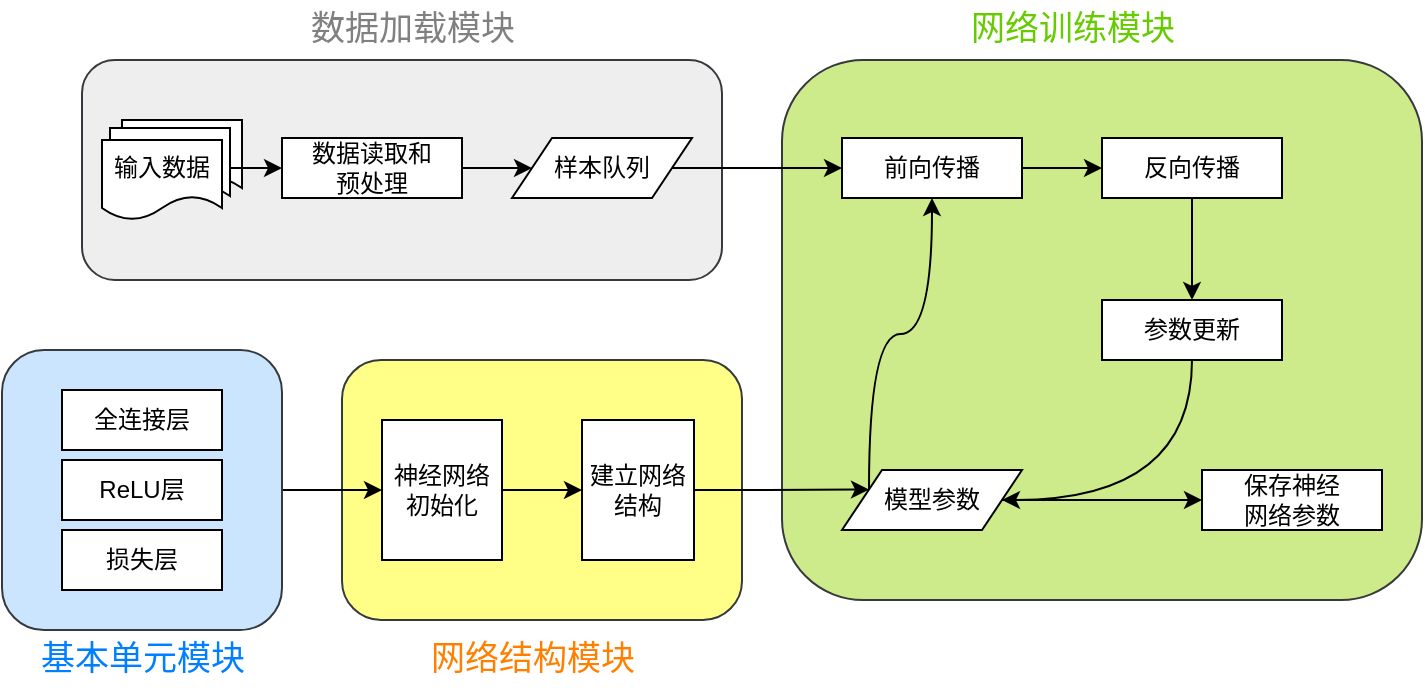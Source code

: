 <mxfile version="21.6.5" type="device">
  <diagram name="第 1 页" id="EWq5TfIjQu_j6JIJa3Xx">
    <mxGraphModel dx="987" dy="623" grid="1" gridSize="10" guides="1" tooltips="1" connect="1" arrows="1" fold="1" page="1" pageScale="1" pageWidth="827" pageHeight="1169" math="0" shadow="0">
      <root>
        <mxCell id="0" />
        <mxCell id="1" parent="0" />
        <mxCell id="myJ_62o-NnOc_a9njzD1-36" value="" style="rounded=1;whiteSpace=wrap;html=1;fillColor=#cdeb8b;strokeColor=#36393d;" vertex="1" parent="1">
          <mxGeometry x="490" y="150" width="320" height="270" as="geometry" />
        </mxCell>
        <mxCell id="myJ_62o-NnOc_a9njzD1-16" value="" style="rounded=1;whiteSpace=wrap;html=1;fillColor=#eeeeee;strokeColor=#36393d;" vertex="1" parent="1">
          <mxGeometry x="140" y="150" width="320" height="110" as="geometry" />
        </mxCell>
        <mxCell id="myJ_62o-NnOc_a9njzD1-12" value="" style="shape=document;whiteSpace=wrap;html=1;boundedLbl=1;" vertex="1" parent="1">
          <mxGeometry x="160" y="180" width="60" height="40" as="geometry" />
        </mxCell>
        <mxCell id="myJ_62o-NnOc_a9njzD1-23" style="edgeStyle=orthogonalEdgeStyle;rounded=0;orthogonalLoop=1;jettySize=auto;html=1;exitX=1;exitY=0.5;exitDx=0;exitDy=0;entryX=0;entryY=0.5;entryDx=0;entryDy=0;" edge="1" parent="1" source="myJ_62o-NnOc_a9njzD1-11" target="myJ_62o-NnOc_a9njzD1-15">
          <mxGeometry relative="1" as="geometry" />
        </mxCell>
        <mxCell id="myJ_62o-NnOc_a9njzD1-11" value="" style="shape=document;whiteSpace=wrap;html=1;boundedLbl=1;" vertex="1" parent="1">
          <mxGeometry x="154" y="184" width="60" height="40" as="geometry" />
        </mxCell>
        <mxCell id="myJ_62o-NnOc_a9njzD1-8" value="" style="rounded=1;whiteSpace=wrap;html=1;fillColor=#ffff88;strokeColor=#36393d;" vertex="1" parent="1">
          <mxGeometry x="270" y="300" width="200" height="130" as="geometry" />
        </mxCell>
        <mxCell id="myJ_62o-NnOc_a9njzD1-30" style="edgeStyle=orthogonalEdgeStyle;rounded=0;orthogonalLoop=1;jettySize=auto;html=1;" edge="1" parent="1" source="myJ_62o-NnOc_a9njzD1-2" target="myJ_62o-NnOc_a9njzD1-6">
          <mxGeometry relative="1" as="geometry" />
        </mxCell>
        <mxCell id="myJ_62o-NnOc_a9njzD1-2" value="" style="rounded=1;whiteSpace=wrap;html=1;fillColor=#cce5ff;strokeColor=#36393d;" vertex="1" parent="1">
          <mxGeometry x="100" y="295" width="140" height="140" as="geometry" />
        </mxCell>
        <mxCell id="myJ_62o-NnOc_a9njzD1-3" value="全连接层" style="rounded=0;whiteSpace=wrap;html=1;" vertex="1" parent="1">
          <mxGeometry x="130" y="315" width="80" height="30" as="geometry" />
        </mxCell>
        <mxCell id="myJ_62o-NnOc_a9njzD1-4" value="ReLU层" style="rounded=0;whiteSpace=wrap;html=1;" vertex="1" parent="1">
          <mxGeometry x="130" y="350" width="80" height="30" as="geometry" />
        </mxCell>
        <mxCell id="myJ_62o-NnOc_a9njzD1-5" value="损失层" style="rounded=0;whiteSpace=wrap;html=1;" vertex="1" parent="1">
          <mxGeometry x="130" y="385" width="80" height="30" as="geometry" />
        </mxCell>
        <mxCell id="myJ_62o-NnOc_a9njzD1-31" style="edgeStyle=orthogonalEdgeStyle;rounded=0;orthogonalLoop=1;jettySize=auto;html=1;" edge="1" parent="1" source="myJ_62o-NnOc_a9njzD1-6" target="myJ_62o-NnOc_a9njzD1-7">
          <mxGeometry relative="1" as="geometry" />
        </mxCell>
        <mxCell id="myJ_62o-NnOc_a9njzD1-6" value="神经网络初始化" style="rounded=0;whiteSpace=wrap;html=1;" vertex="1" parent="1">
          <mxGeometry x="290" y="330" width="60" height="70" as="geometry" />
        </mxCell>
        <mxCell id="myJ_62o-NnOc_a9njzD1-32" style="edgeStyle=orthogonalEdgeStyle;rounded=0;orthogonalLoop=1;jettySize=auto;html=1;entryX=0;entryY=0.25;entryDx=0;entryDy=0;" edge="1" parent="1" source="myJ_62o-NnOc_a9njzD1-7" target="myJ_62o-NnOc_a9njzD1-20">
          <mxGeometry relative="1" as="geometry" />
        </mxCell>
        <mxCell id="myJ_62o-NnOc_a9njzD1-7" value="建立网络结构" style="rounded=0;whiteSpace=wrap;html=1;" vertex="1" parent="1">
          <mxGeometry x="390" y="330" width="56" height="70" as="geometry" />
        </mxCell>
        <mxCell id="myJ_62o-NnOc_a9njzD1-25" style="edgeStyle=orthogonalEdgeStyle;rounded=0;orthogonalLoop=1;jettySize=auto;html=1;exitX=1;exitY=0.5;exitDx=0;exitDy=0;" edge="1" parent="1" source="myJ_62o-NnOc_a9njzD1-9" target="myJ_62o-NnOc_a9njzD1-17">
          <mxGeometry relative="1" as="geometry" />
        </mxCell>
        <mxCell id="myJ_62o-NnOc_a9njzD1-9" value="样本队列" style="shape=parallelogram;perimeter=parallelogramPerimeter;whiteSpace=wrap;html=1;fixedSize=1;" vertex="1" parent="1">
          <mxGeometry x="355" y="189" width="90" height="30" as="geometry" />
        </mxCell>
        <mxCell id="myJ_62o-NnOc_a9njzD1-10" value="输入数据" style="shape=document;whiteSpace=wrap;html=1;boundedLbl=1;" vertex="1" parent="1">
          <mxGeometry x="150" y="190" width="60" height="40" as="geometry" />
        </mxCell>
        <mxCell id="myJ_62o-NnOc_a9njzD1-24" style="edgeStyle=orthogonalEdgeStyle;rounded=0;orthogonalLoop=1;jettySize=auto;html=1;" edge="1" parent="1" source="myJ_62o-NnOc_a9njzD1-15" target="myJ_62o-NnOc_a9njzD1-9">
          <mxGeometry relative="1" as="geometry" />
        </mxCell>
        <mxCell id="myJ_62o-NnOc_a9njzD1-15" value="数据读取和&lt;br&gt;预处理" style="rounded=0;whiteSpace=wrap;html=1;" vertex="1" parent="1">
          <mxGeometry x="240" y="189" width="90" height="30" as="geometry" />
        </mxCell>
        <mxCell id="myJ_62o-NnOc_a9njzD1-26" style="edgeStyle=orthogonalEdgeStyle;rounded=0;orthogonalLoop=1;jettySize=auto;html=1;exitX=1;exitY=0.5;exitDx=0;exitDy=0;entryX=0;entryY=0.5;entryDx=0;entryDy=0;" edge="1" parent="1" source="myJ_62o-NnOc_a9njzD1-17" target="myJ_62o-NnOc_a9njzD1-18">
          <mxGeometry relative="1" as="geometry" />
        </mxCell>
        <mxCell id="myJ_62o-NnOc_a9njzD1-17" value="前向传播" style="rounded=0;whiteSpace=wrap;html=1;" vertex="1" parent="1">
          <mxGeometry x="520" y="189" width="90" height="30" as="geometry" />
        </mxCell>
        <mxCell id="myJ_62o-NnOc_a9njzD1-27" style="edgeStyle=orthogonalEdgeStyle;rounded=0;orthogonalLoop=1;jettySize=auto;html=1;entryX=0.5;entryY=0;entryDx=0;entryDy=0;" edge="1" parent="1" source="myJ_62o-NnOc_a9njzD1-18" target="myJ_62o-NnOc_a9njzD1-19">
          <mxGeometry relative="1" as="geometry" />
        </mxCell>
        <mxCell id="myJ_62o-NnOc_a9njzD1-18" value="反向传播" style="rounded=0;whiteSpace=wrap;html=1;" vertex="1" parent="1">
          <mxGeometry x="650" y="189" width="90" height="30" as="geometry" />
        </mxCell>
        <mxCell id="myJ_62o-NnOc_a9njzD1-34" style="edgeStyle=orthogonalEdgeStyle;rounded=0;orthogonalLoop=1;jettySize=auto;html=1;entryX=1;entryY=0.5;entryDx=0;entryDy=0;curved=1;" edge="1" parent="1" source="myJ_62o-NnOc_a9njzD1-19" target="myJ_62o-NnOc_a9njzD1-20">
          <mxGeometry relative="1" as="geometry">
            <Array as="points">
              <mxPoint x="695" y="370" />
            </Array>
          </mxGeometry>
        </mxCell>
        <mxCell id="myJ_62o-NnOc_a9njzD1-19" value="参数更新" style="rounded=0;whiteSpace=wrap;html=1;" vertex="1" parent="1">
          <mxGeometry x="650" y="270" width="90" height="30" as="geometry" />
        </mxCell>
        <mxCell id="myJ_62o-NnOc_a9njzD1-33" style="edgeStyle=orthogonalEdgeStyle;rounded=0;orthogonalLoop=1;jettySize=auto;html=1;exitX=0;exitY=0.25;exitDx=0;exitDy=0;entryX=0.5;entryY=1;entryDx=0;entryDy=0;curved=1;" edge="1" parent="1" source="myJ_62o-NnOc_a9njzD1-20" target="myJ_62o-NnOc_a9njzD1-17">
          <mxGeometry relative="1" as="geometry" />
        </mxCell>
        <mxCell id="myJ_62o-NnOc_a9njzD1-35" style="edgeStyle=orthogonalEdgeStyle;rounded=0;orthogonalLoop=1;jettySize=auto;html=1;" edge="1" parent="1" source="myJ_62o-NnOc_a9njzD1-20" target="myJ_62o-NnOc_a9njzD1-21">
          <mxGeometry relative="1" as="geometry" />
        </mxCell>
        <mxCell id="myJ_62o-NnOc_a9njzD1-20" value="模型参数" style="shape=parallelogram;perimeter=parallelogramPerimeter;whiteSpace=wrap;html=1;fixedSize=1;" vertex="1" parent="1">
          <mxGeometry x="520" y="355" width="90" height="30" as="geometry" />
        </mxCell>
        <mxCell id="myJ_62o-NnOc_a9njzD1-21" value="保存神经&lt;br&gt;网络参数" style="rounded=0;whiteSpace=wrap;html=1;" vertex="1" parent="1">
          <mxGeometry x="700" y="355" width="90" height="30" as="geometry" />
        </mxCell>
        <mxCell id="myJ_62o-NnOc_a9njzD1-37" value="&lt;font color=&quot;#808080&quot; style=&quot;font-size: 17px;&quot; face=&quot;Family Song 常规体&quot;&gt;数据加载模块&lt;/font&gt;" style="text;html=1;align=center;verticalAlign=middle;resizable=0;points=[];autosize=1;strokeColor=none;fillColor=none;" vertex="1" parent="1">
          <mxGeometry x="240" y="120" width="130" height="30" as="geometry" />
        </mxCell>
        <mxCell id="myJ_62o-NnOc_a9njzD1-38" value="&lt;font color=&quot;#66cc00&quot; style=&quot;font-size: 17px;&quot; face=&quot;Family Song 常规体&quot;&gt;网络训练模块&lt;/font&gt;" style="text;html=1;align=center;verticalAlign=middle;resizable=0;points=[];autosize=1;strokeColor=none;fillColor=none;" vertex="1" parent="1">
          <mxGeometry x="570" y="120" width="130" height="30" as="geometry" />
        </mxCell>
        <mxCell id="myJ_62o-NnOc_a9njzD1-39" value="&lt;font color=&quot;#007fff&quot; style=&quot;font-size: 17px;&quot; face=&quot;Family Song 常规体&quot;&gt;基本单元模块&lt;/font&gt;" style="text;html=1;align=center;verticalAlign=middle;resizable=0;points=[];autosize=1;strokeColor=none;fillColor=none;" vertex="1" parent="1">
          <mxGeometry x="105" y="435" width="130" height="30" as="geometry" />
        </mxCell>
        <mxCell id="myJ_62o-NnOc_a9njzD1-40" value="&lt;font color=&quot;#ff8000&quot; style=&quot;font-size: 17px;&quot; face=&quot;Family Song 常规体&quot;&gt;网络结构模块&lt;/font&gt;" style="text;html=1;align=center;verticalAlign=middle;resizable=0;points=[];autosize=1;strokeColor=none;fillColor=none;" vertex="1" parent="1">
          <mxGeometry x="300" y="435" width="130" height="30" as="geometry" />
        </mxCell>
      </root>
    </mxGraphModel>
  </diagram>
</mxfile>
